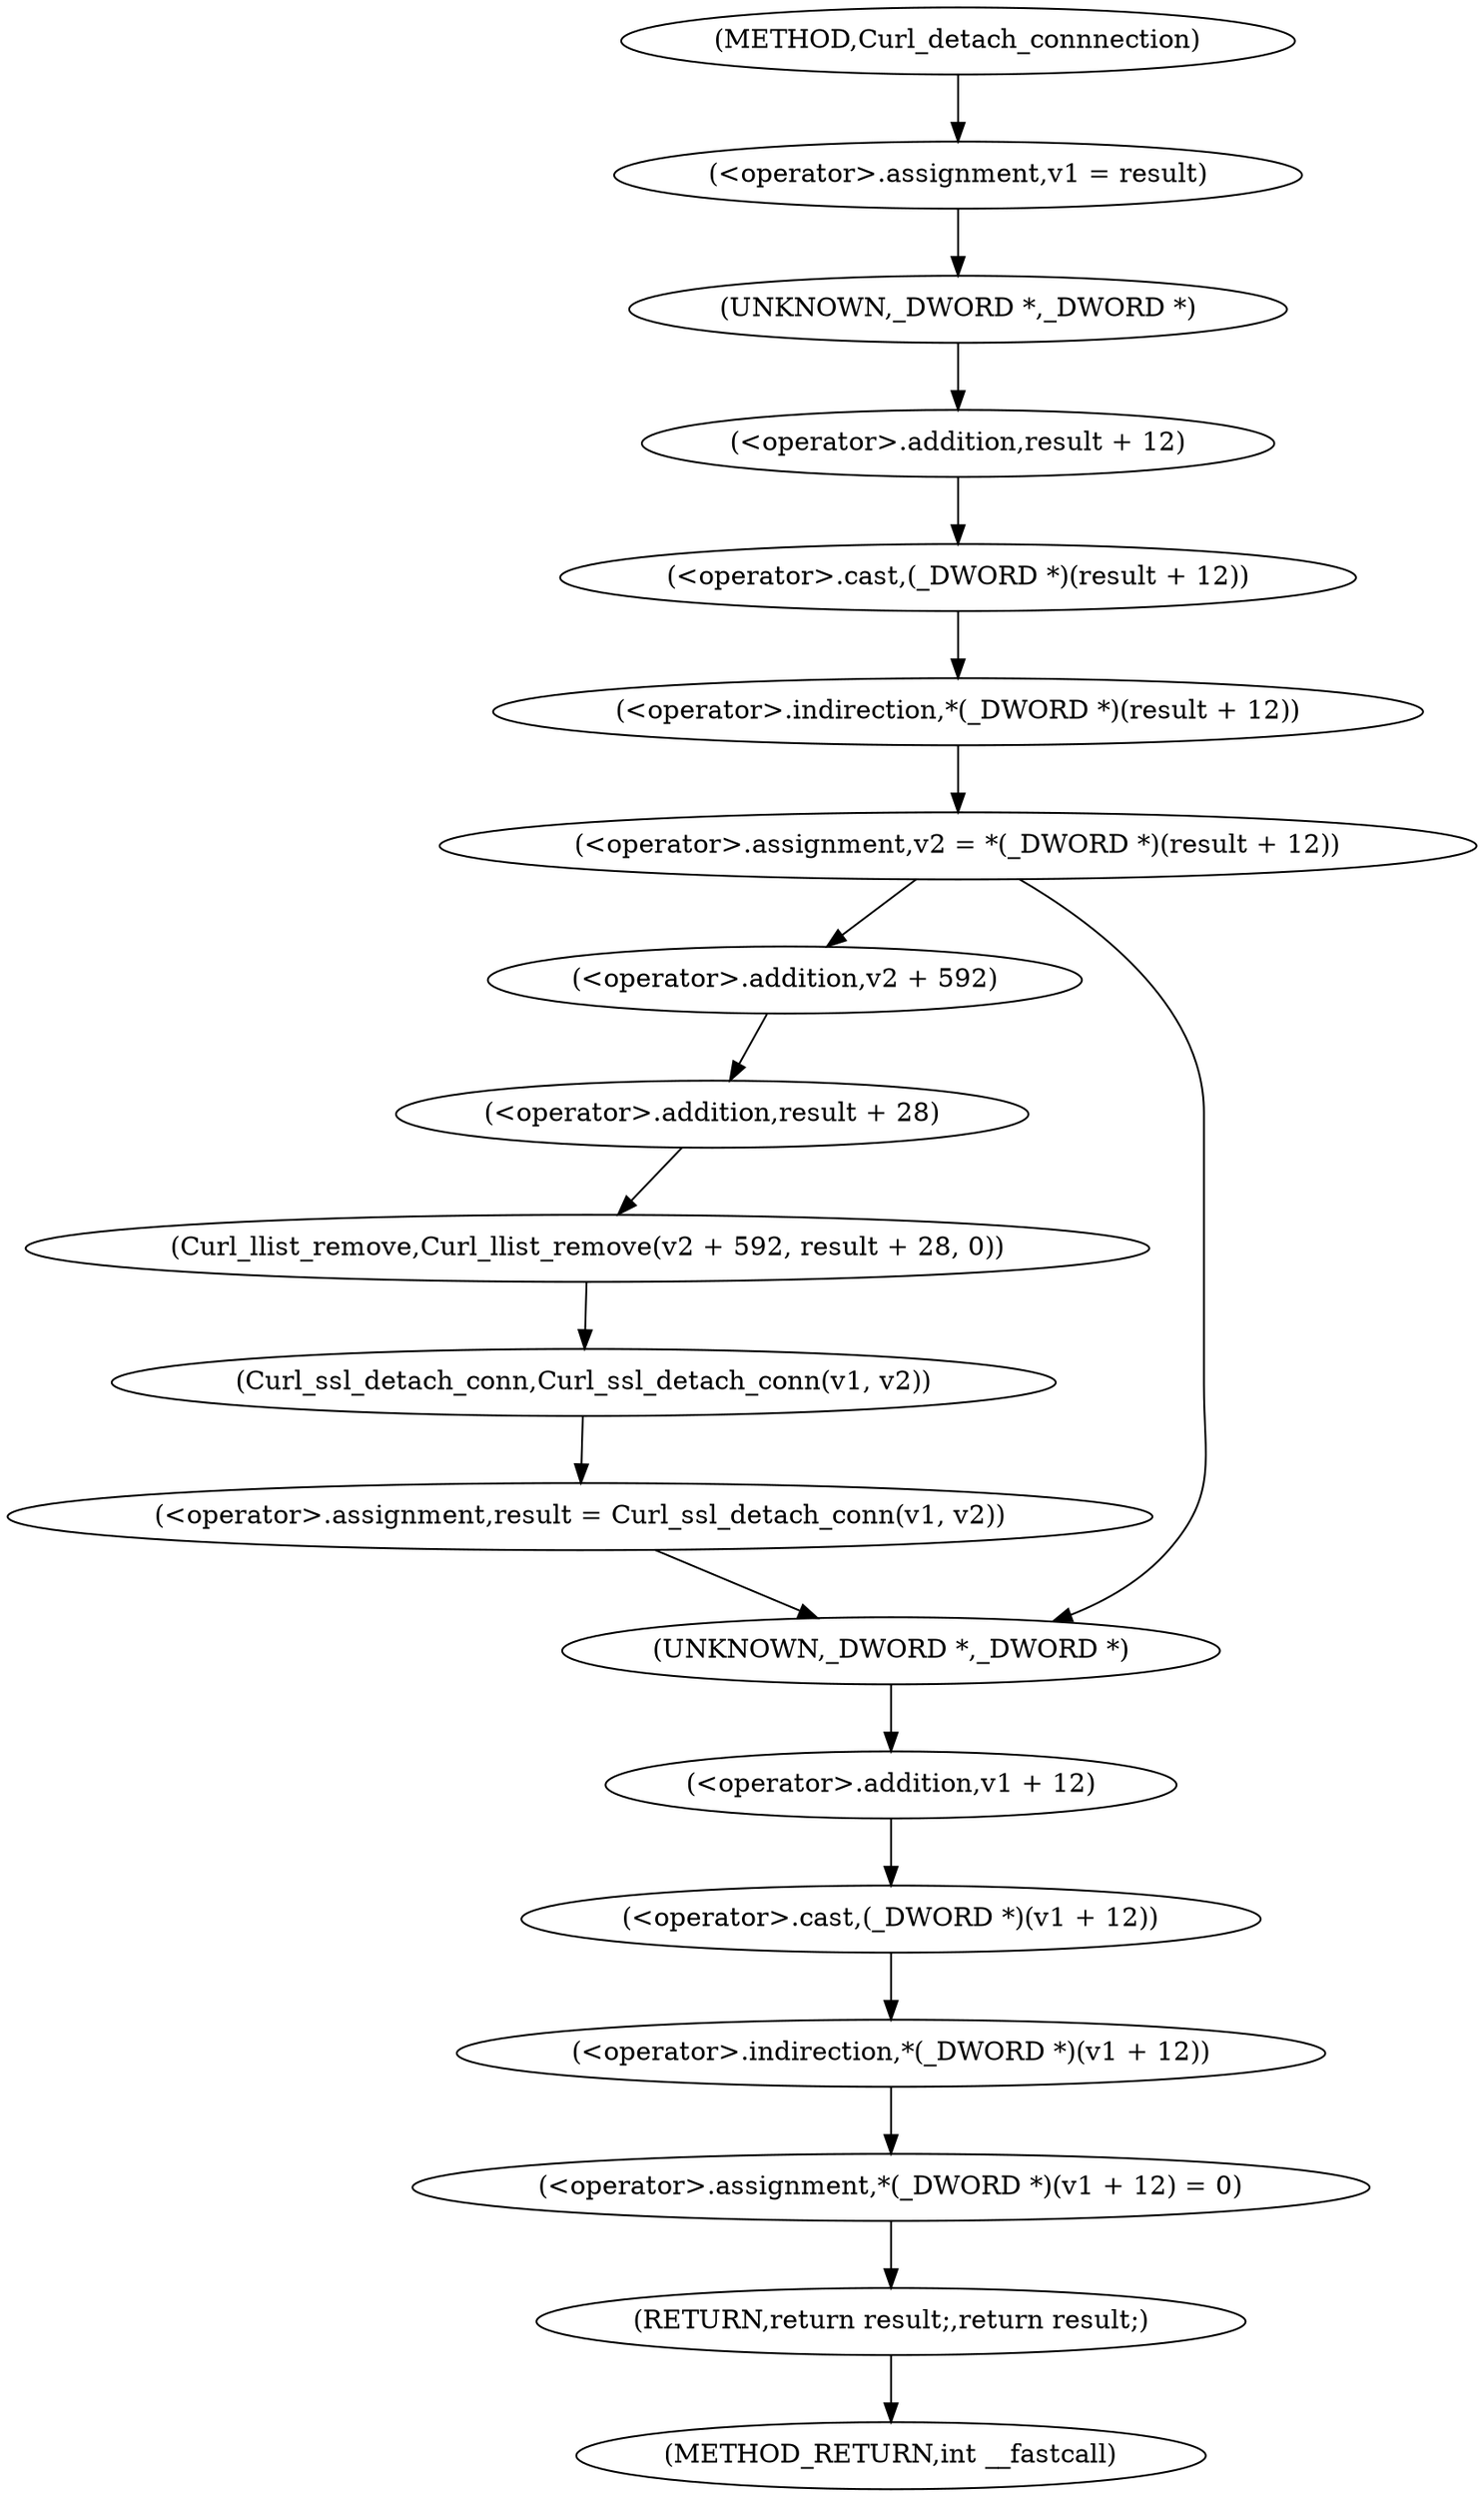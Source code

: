 digraph Curl_detach_connnection {  
"1000108" [label = "(<operator>.assignment,v1 = result)" ]
"1000111" [label = "(<operator>.assignment,v2 = *(_DWORD *)(result + 12))" ]
"1000113" [label = "(<operator>.indirection,*(_DWORD *)(result + 12))" ]
"1000114" [label = "(<operator>.cast,(_DWORD *)(result + 12))" ]
"1000115" [label = "(UNKNOWN,_DWORD *,_DWORD *)" ]
"1000116" [label = "(<operator>.addition,result + 12)" ]
"1000122" [label = "(Curl_llist_remove,Curl_llist_remove(v2 + 592, result + 28, 0))" ]
"1000123" [label = "(<operator>.addition,v2 + 592)" ]
"1000126" [label = "(<operator>.addition,result + 28)" ]
"1000130" [label = "(<operator>.assignment,result = Curl_ssl_detach_conn(v1, v2))" ]
"1000132" [label = "(Curl_ssl_detach_conn,Curl_ssl_detach_conn(v1, v2))" ]
"1000135" [label = "(<operator>.assignment,*(_DWORD *)(v1 + 12) = 0)" ]
"1000136" [label = "(<operator>.indirection,*(_DWORD *)(v1 + 12))" ]
"1000137" [label = "(<operator>.cast,(_DWORD *)(v1 + 12))" ]
"1000138" [label = "(UNKNOWN,_DWORD *,_DWORD *)" ]
"1000139" [label = "(<operator>.addition,v1 + 12)" ]
"1000143" [label = "(RETURN,return result;,return result;)" ]
"1000103" [label = "(METHOD,Curl_detach_connnection)" ]
"1000145" [label = "(METHOD_RETURN,int __fastcall)" ]
  "1000108" -> "1000115" 
  "1000111" -> "1000138" 
  "1000111" -> "1000123" 
  "1000113" -> "1000111" 
  "1000114" -> "1000113" 
  "1000115" -> "1000116" 
  "1000116" -> "1000114" 
  "1000122" -> "1000132" 
  "1000123" -> "1000126" 
  "1000126" -> "1000122" 
  "1000130" -> "1000138" 
  "1000132" -> "1000130" 
  "1000135" -> "1000143" 
  "1000136" -> "1000135" 
  "1000137" -> "1000136" 
  "1000138" -> "1000139" 
  "1000139" -> "1000137" 
  "1000143" -> "1000145" 
  "1000103" -> "1000108" 
}
